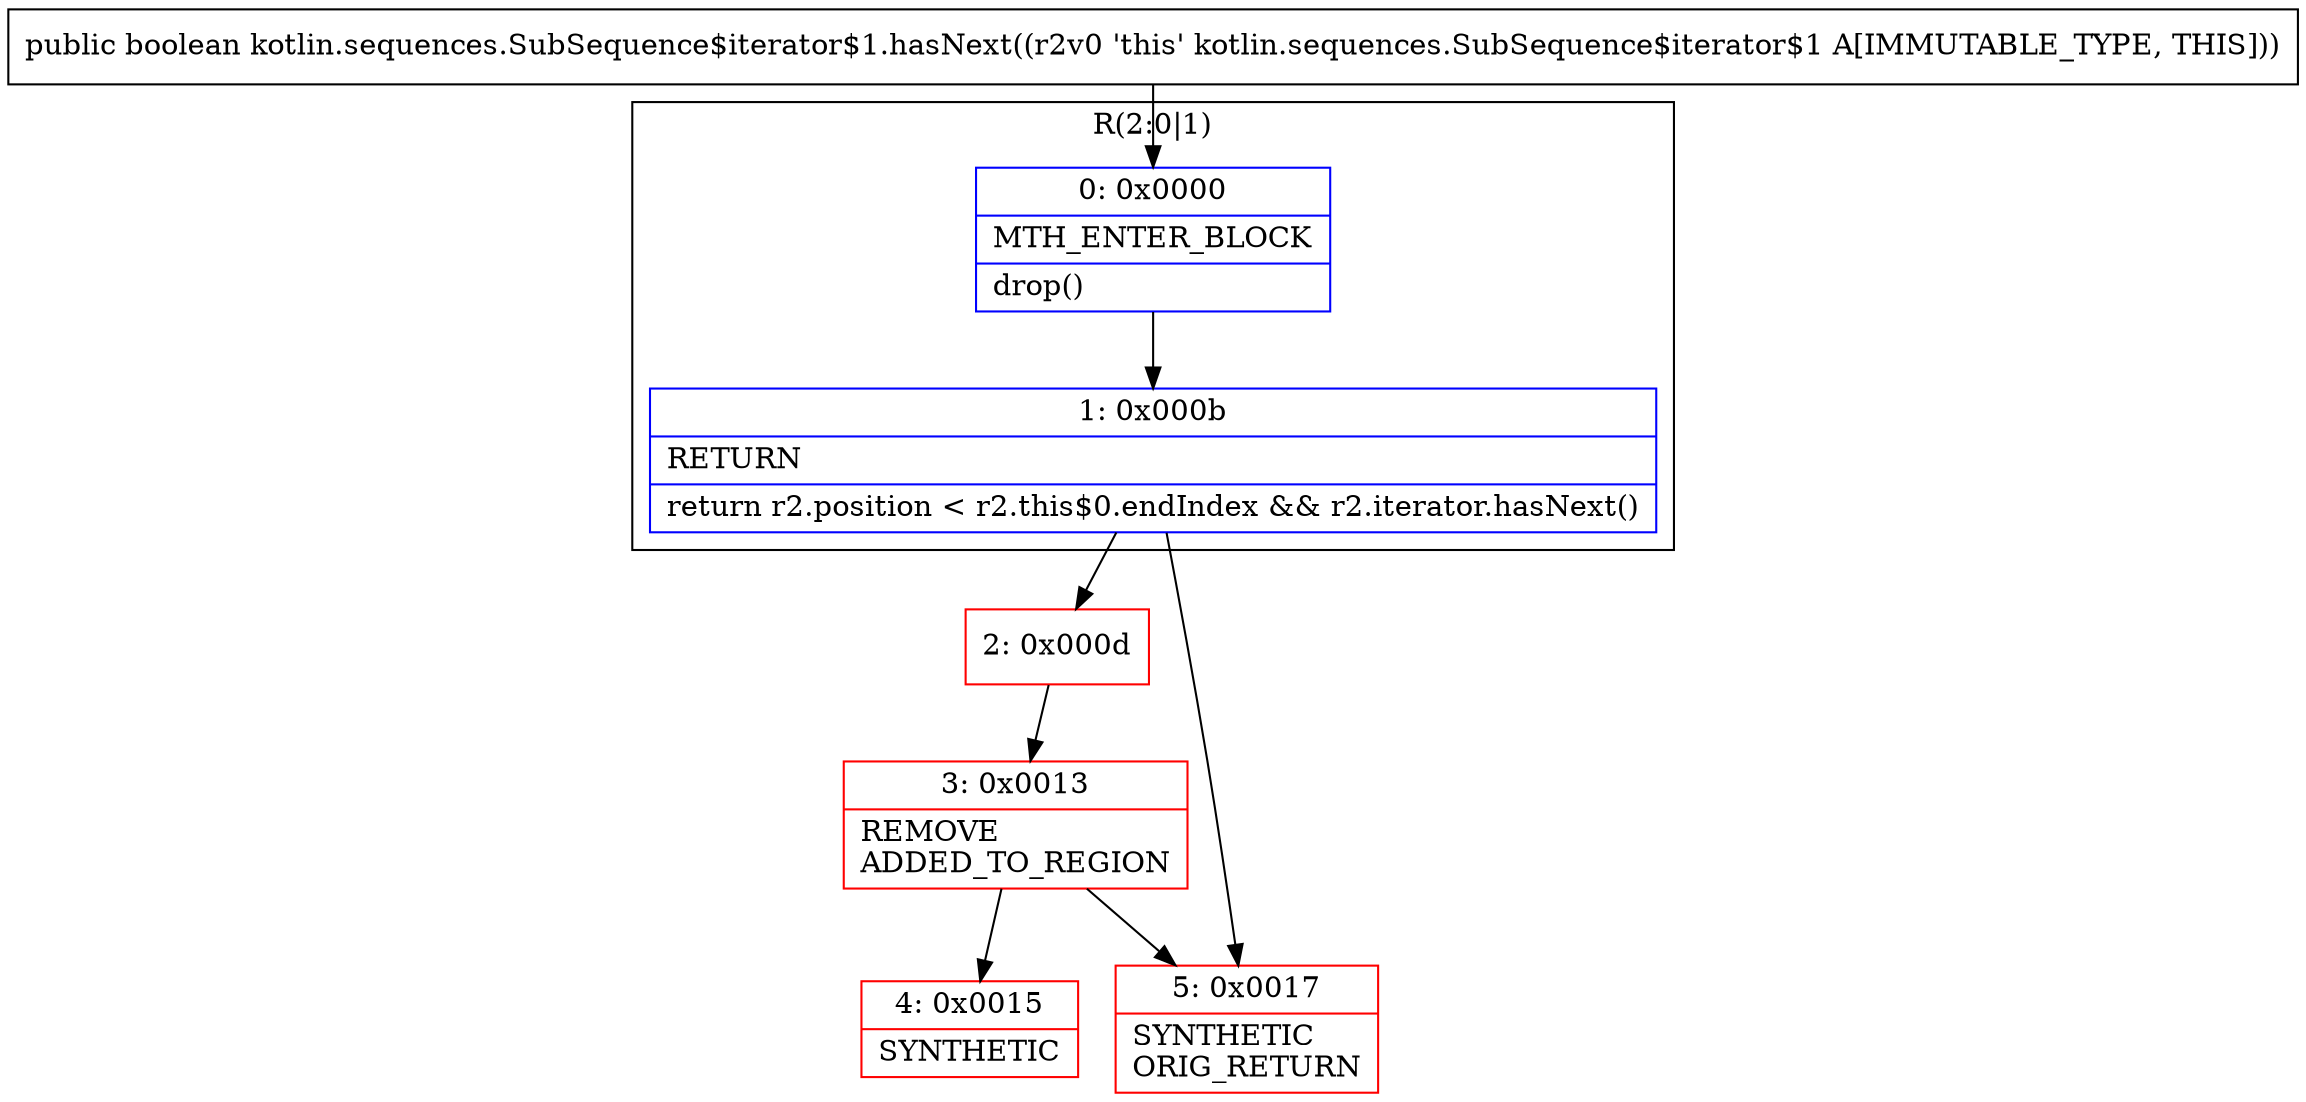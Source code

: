 digraph "CFG forkotlin.sequences.SubSequence$iterator$1.hasNext()Z" {
subgraph cluster_Region_1769910694 {
label = "R(2:0|1)";
node [shape=record,color=blue];
Node_0 [shape=record,label="{0\:\ 0x0000|MTH_ENTER_BLOCK\l|drop()\l}"];
Node_1 [shape=record,label="{1\:\ 0x000b|RETURN\l|return r2.position \< r2.this$0.endIndex && r2.iterator.hasNext()\l}"];
}
Node_2 [shape=record,color=red,label="{2\:\ 0x000d}"];
Node_3 [shape=record,color=red,label="{3\:\ 0x0013|REMOVE\lADDED_TO_REGION\l}"];
Node_4 [shape=record,color=red,label="{4\:\ 0x0015|SYNTHETIC\l}"];
Node_5 [shape=record,color=red,label="{5\:\ 0x0017|SYNTHETIC\lORIG_RETURN\l}"];
MethodNode[shape=record,label="{public boolean kotlin.sequences.SubSequence$iterator$1.hasNext((r2v0 'this' kotlin.sequences.SubSequence$iterator$1 A[IMMUTABLE_TYPE, THIS])) }"];
MethodNode -> Node_0;
Node_0 -> Node_1;
Node_1 -> Node_2;
Node_1 -> Node_5;
Node_2 -> Node_3;
Node_3 -> Node_4;
Node_3 -> Node_5;
}

